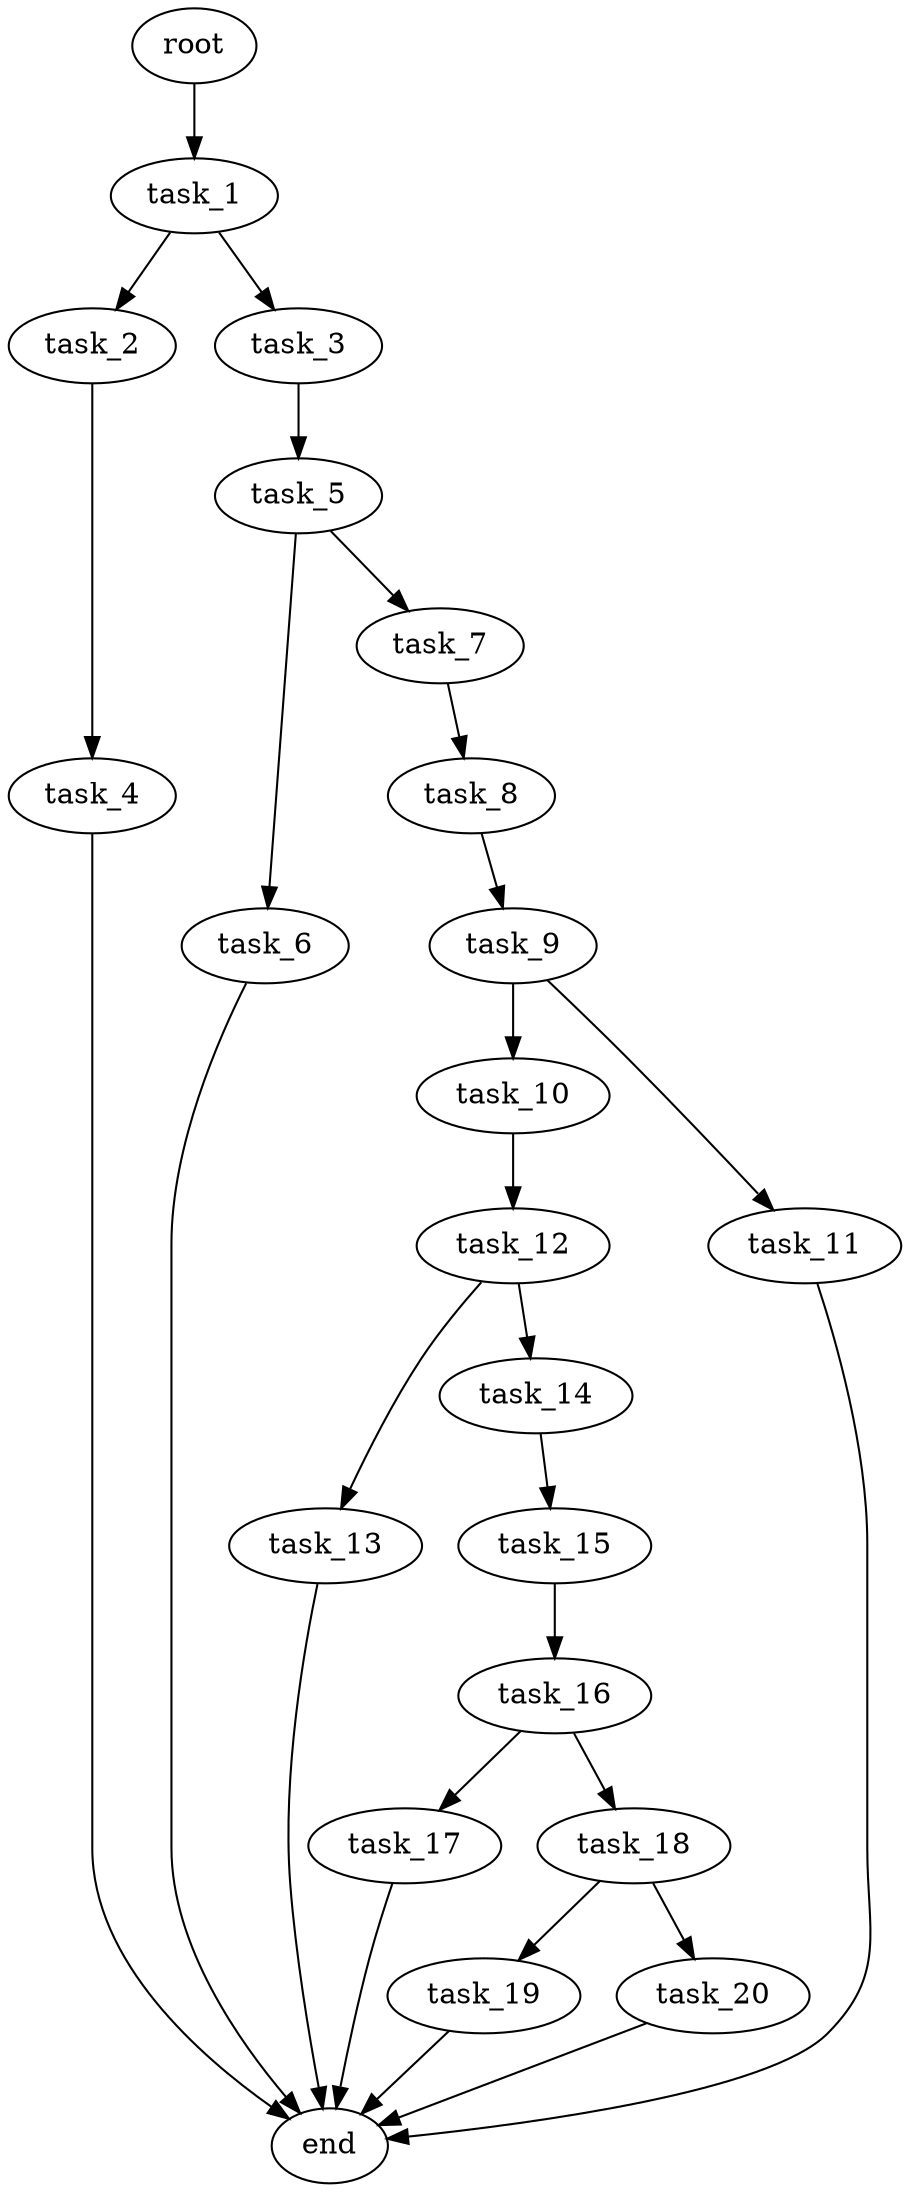 digraph G {
  root [size="0.000000e+00"];
  task_1 [size="2.684687e+09"];
  task_2 [size="8.517280e+09"];
  task_3 [size="8.307479e+09"];
  task_4 [size="8.675423e+08"];
  task_5 [size="8.816430e+09"];
  task_6 [size="2.439391e+09"];
  task_7 [size="4.647620e+09"];
  task_8 [size="6.103707e+09"];
  task_9 [size="3.790514e+09"];
  task_10 [size="2.879713e+08"];
  task_11 [size="8.509677e+09"];
  task_12 [size="1.819217e+09"];
  task_13 [size="2.121986e+09"];
  task_14 [size="7.978526e+09"];
  task_15 [size="3.404048e+09"];
  task_16 [size="8.803319e+09"];
  task_17 [size="7.012136e+09"];
  task_18 [size="2.763409e+09"];
  task_19 [size="1.025010e+08"];
  task_20 [size="9.480678e+09"];
  end [size="0.000000e+00"];

  root -> task_1 [size="1.000000e-12"];
  task_1 -> task_2 [size="8.517280e+08"];
  task_1 -> task_3 [size="8.307479e+08"];
  task_2 -> task_4 [size="8.675423e+07"];
  task_3 -> task_5 [size="8.816430e+08"];
  task_4 -> end [size="1.000000e-12"];
  task_5 -> task_6 [size="2.439391e+08"];
  task_5 -> task_7 [size="4.647620e+08"];
  task_6 -> end [size="1.000000e-12"];
  task_7 -> task_8 [size="6.103707e+08"];
  task_8 -> task_9 [size="3.790514e+08"];
  task_9 -> task_10 [size="2.879713e+07"];
  task_9 -> task_11 [size="8.509677e+08"];
  task_10 -> task_12 [size="1.819217e+08"];
  task_11 -> end [size="1.000000e-12"];
  task_12 -> task_13 [size="2.121986e+08"];
  task_12 -> task_14 [size="7.978526e+08"];
  task_13 -> end [size="1.000000e-12"];
  task_14 -> task_15 [size="3.404048e+08"];
  task_15 -> task_16 [size="8.803319e+08"];
  task_16 -> task_17 [size="7.012136e+08"];
  task_16 -> task_18 [size="2.763409e+08"];
  task_17 -> end [size="1.000000e-12"];
  task_18 -> task_19 [size="1.025010e+07"];
  task_18 -> task_20 [size="9.480678e+08"];
  task_19 -> end [size="1.000000e-12"];
  task_20 -> end [size="1.000000e-12"];
}
